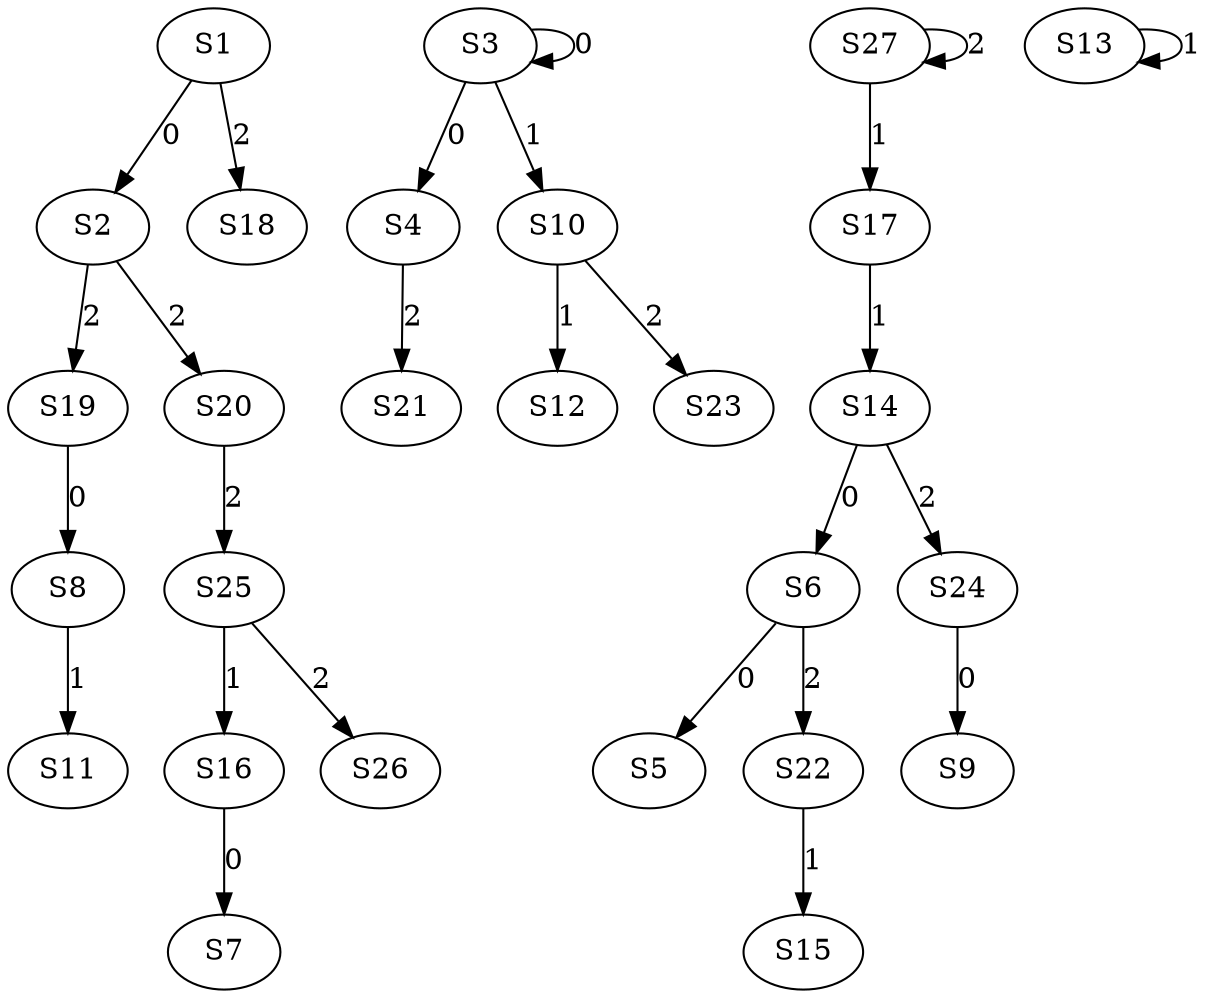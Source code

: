 strict digraph {
	S1 -> S2 [ label = 0 ];
	S3 -> S3 [ label = 0 ];
	S3 -> S4 [ label = 0 ];
	S6 -> S5 [ label = 0 ];
	S14 -> S6 [ label = 0 ];
	S16 -> S7 [ label = 0 ];
	S19 -> S8 [ label = 0 ];
	S24 -> S9 [ label = 0 ];
	S3 -> S10 [ label = 1 ];
	S8 -> S11 [ label = 1 ];
	S10 -> S12 [ label = 1 ];
	S13 -> S13 [ label = 1 ];
	S17 -> S14 [ label = 1 ];
	S22 -> S15 [ label = 1 ];
	S25 -> S16 [ label = 1 ];
	S27 -> S17 [ label = 1 ];
	S1 -> S18 [ label = 2 ];
	S2 -> S19 [ label = 2 ];
	S2 -> S20 [ label = 2 ];
	S4 -> S21 [ label = 2 ];
	S6 -> S22 [ label = 2 ];
	S10 -> S23 [ label = 2 ];
	S14 -> S24 [ label = 2 ];
	S20 -> S25 [ label = 2 ];
	S25 -> S26 [ label = 2 ];
	S27 -> S27 [ label = 2 ];
}
